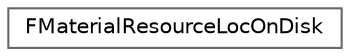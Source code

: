 digraph "Graphical Class Hierarchy"
{
 // INTERACTIVE_SVG=YES
 // LATEX_PDF_SIZE
  bgcolor="transparent";
  edge [fontname=Helvetica,fontsize=10,labelfontname=Helvetica,labelfontsize=10];
  node [fontname=Helvetica,fontsize=10,shape=box,height=0.2,width=0.4];
  rankdir="LR";
  Node0 [id="Node000000",label="FMaterialResourceLocOnDisk",height=0.2,width=0.4,color="grey40", fillcolor="white", style="filled",URL="$dd/df6/structFMaterialResourceLocOnDisk.html",tooltip=" "];
}
